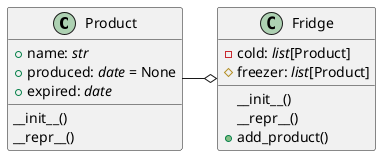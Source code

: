 @startuml

class Product {
    +name: <i>str</i>
    +produced: <i>date</i> = None
    +expired: <i>date</i>
    __init__()
    __repr__()
}

class Fridge {
    -cold: <i>list</i>[Product]
    #freezer: <i>list</i>[Product]
    __init__()
    __repr__()
    +add_product()
}

Fridge o-left- Product

@enduml